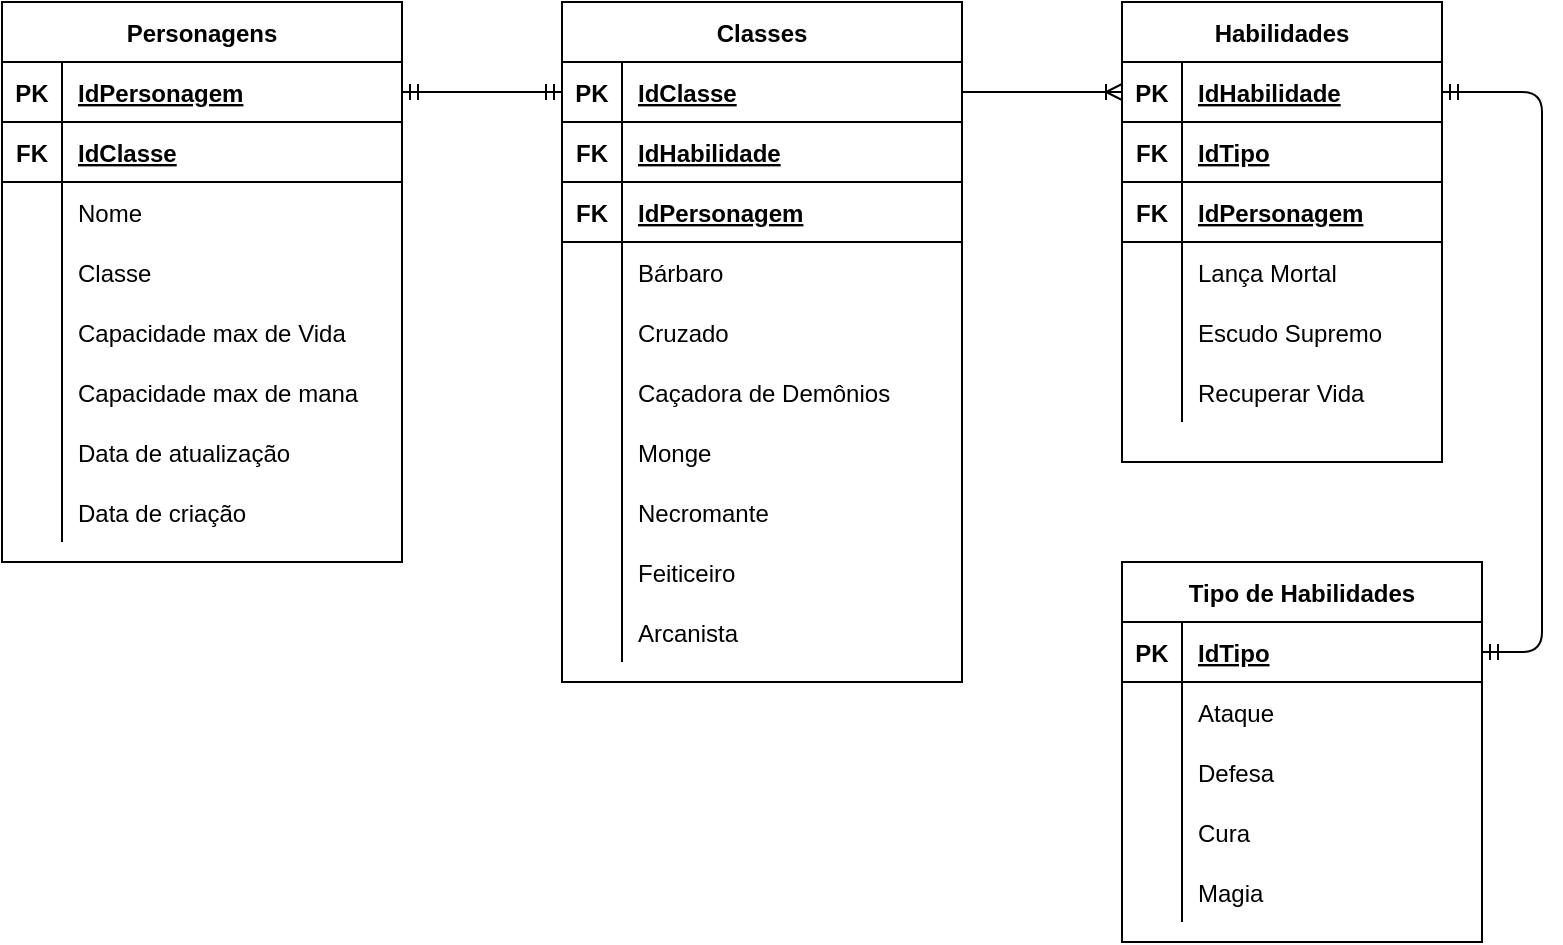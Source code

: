 <mxfile version="14.4.3" type="device"><diagram id="gcYbAWyNHhuwXPxhr9dT" name="Page-1"><mxGraphModel dx="1422" dy="794" grid="1" gridSize="10" guides="1" tooltips="1" connect="1" arrows="1" fold="1" page="1" pageScale="1" pageWidth="827" pageHeight="1169" math="0" shadow="0"><root><mxCell id="0"/><mxCell id="1" parent="0"/><mxCell id="EZDuazV457PI9Zc8e9fz-1" value="Tipo de Habilidades" style="shape=table;startSize=30;container=1;collapsible=1;childLayout=tableLayout;fixedRows=1;rowLines=0;fontStyle=1;align=center;resizeLast=1;" vertex="1" parent="1"><mxGeometry x="600" y="360" width="180" height="190" as="geometry"/></mxCell><mxCell id="EZDuazV457PI9Zc8e9fz-2" value="" style="shape=partialRectangle;collapsible=0;dropTarget=0;pointerEvents=0;fillColor=none;top=0;left=0;bottom=1;right=0;points=[[0,0.5],[1,0.5]];portConstraint=eastwest;" vertex="1" parent="EZDuazV457PI9Zc8e9fz-1"><mxGeometry y="30" width="180" height="30" as="geometry"/></mxCell><mxCell id="EZDuazV457PI9Zc8e9fz-3" value="PK" style="shape=partialRectangle;connectable=0;fillColor=none;top=0;left=0;bottom=0;right=0;fontStyle=1;overflow=hidden;" vertex="1" parent="EZDuazV457PI9Zc8e9fz-2"><mxGeometry width="30" height="30" as="geometry"/></mxCell><mxCell id="EZDuazV457PI9Zc8e9fz-4" value="IdTipo" style="shape=partialRectangle;connectable=0;fillColor=none;top=0;left=0;bottom=0;right=0;align=left;spacingLeft=6;fontStyle=5;overflow=hidden;" vertex="1" parent="EZDuazV457PI9Zc8e9fz-2"><mxGeometry x="30" width="150" height="30" as="geometry"/></mxCell><mxCell id="EZDuazV457PI9Zc8e9fz-5" value="" style="shape=partialRectangle;collapsible=0;dropTarget=0;pointerEvents=0;fillColor=none;top=0;left=0;bottom=0;right=0;points=[[0,0.5],[1,0.5]];portConstraint=eastwest;" vertex="1" parent="EZDuazV457PI9Zc8e9fz-1"><mxGeometry y="60" width="180" height="30" as="geometry"/></mxCell><mxCell id="EZDuazV457PI9Zc8e9fz-6" value="" style="shape=partialRectangle;connectable=0;fillColor=none;top=0;left=0;bottom=0;right=0;editable=1;overflow=hidden;" vertex="1" parent="EZDuazV457PI9Zc8e9fz-5"><mxGeometry width="30" height="30" as="geometry"/></mxCell><mxCell id="EZDuazV457PI9Zc8e9fz-7" value="Ataque" style="shape=partialRectangle;connectable=0;fillColor=none;top=0;left=0;bottom=0;right=0;align=left;spacingLeft=6;overflow=hidden;" vertex="1" parent="EZDuazV457PI9Zc8e9fz-5"><mxGeometry x="30" width="150" height="30" as="geometry"/></mxCell><mxCell id="EZDuazV457PI9Zc8e9fz-8" value="" style="shape=partialRectangle;collapsible=0;dropTarget=0;pointerEvents=0;fillColor=none;top=0;left=0;bottom=0;right=0;points=[[0,0.5],[1,0.5]];portConstraint=eastwest;" vertex="1" parent="EZDuazV457PI9Zc8e9fz-1"><mxGeometry y="90" width="180" height="30" as="geometry"/></mxCell><mxCell id="EZDuazV457PI9Zc8e9fz-9" value="" style="shape=partialRectangle;connectable=0;fillColor=none;top=0;left=0;bottom=0;right=0;editable=1;overflow=hidden;" vertex="1" parent="EZDuazV457PI9Zc8e9fz-8"><mxGeometry width="30" height="30" as="geometry"/></mxCell><mxCell id="EZDuazV457PI9Zc8e9fz-10" value="Defesa" style="shape=partialRectangle;connectable=0;fillColor=none;top=0;left=0;bottom=0;right=0;align=left;spacingLeft=6;overflow=hidden;" vertex="1" parent="EZDuazV457PI9Zc8e9fz-8"><mxGeometry x="30" width="150" height="30" as="geometry"/></mxCell><mxCell id="EZDuazV457PI9Zc8e9fz-11" value="" style="shape=partialRectangle;collapsible=0;dropTarget=0;pointerEvents=0;fillColor=none;top=0;left=0;bottom=0;right=0;points=[[0,0.5],[1,0.5]];portConstraint=eastwest;" vertex="1" parent="EZDuazV457PI9Zc8e9fz-1"><mxGeometry y="120" width="180" height="30" as="geometry"/></mxCell><mxCell id="EZDuazV457PI9Zc8e9fz-12" value="" style="shape=partialRectangle;connectable=0;fillColor=none;top=0;left=0;bottom=0;right=0;editable=1;overflow=hidden;" vertex="1" parent="EZDuazV457PI9Zc8e9fz-11"><mxGeometry width="30" height="30" as="geometry"/></mxCell><mxCell id="EZDuazV457PI9Zc8e9fz-13" value="Cura" style="shape=partialRectangle;connectable=0;fillColor=none;top=0;left=0;bottom=0;right=0;align=left;spacingLeft=6;overflow=hidden;" vertex="1" parent="EZDuazV457PI9Zc8e9fz-11"><mxGeometry x="30" width="150" height="30" as="geometry"/></mxCell><mxCell id="EZDuazV457PI9Zc8e9fz-14" value="" style="shape=partialRectangle;collapsible=0;dropTarget=0;pointerEvents=0;fillColor=none;top=0;left=0;bottom=0;right=0;points=[[0,0.5],[1,0.5]];portConstraint=eastwest;" vertex="1" parent="EZDuazV457PI9Zc8e9fz-1"><mxGeometry y="150" width="180" height="30" as="geometry"/></mxCell><mxCell id="EZDuazV457PI9Zc8e9fz-15" value="" style="shape=partialRectangle;connectable=0;fillColor=none;top=0;left=0;bottom=0;right=0;editable=1;overflow=hidden;" vertex="1" parent="EZDuazV457PI9Zc8e9fz-14"><mxGeometry width="30" height="30" as="geometry"/></mxCell><mxCell id="EZDuazV457PI9Zc8e9fz-16" value="Magia" style="shape=partialRectangle;connectable=0;fillColor=none;top=0;left=0;bottom=0;right=0;align=left;spacingLeft=6;overflow=hidden;" vertex="1" parent="EZDuazV457PI9Zc8e9fz-14"><mxGeometry x="30" width="150" height="30" as="geometry"/></mxCell><mxCell id="EZDuazV457PI9Zc8e9fz-17" value="Habilidades" style="shape=table;startSize=30;container=1;collapsible=1;childLayout=tableLayout;fixedRows=1;rowLines=0;fontStyle=1;align=center;resizeLast=1;" vertex="1" parent="1"><mxGeometry x="600" y="80" width="160" height="230" as="geometry"/></mxCell><mxCell id="EZDuazV457PI9Zc8e9fz-18" value="" style="shape=partialRectangle;collapsible=0;dropTarget=0;pointerEvents=0;fillColor=none;top=0;left=0;bottom=1;right=0;points=[[0,0.5],[1,0.5]];portConstraint=eastwest;" vertex="1" parent="EZDuazV457PI9Zc8e9fz-17"><mxGeometry y="30" width="160" height="30" as="geometry"/></mxCell><mxCell id="EZDuazV457PI9Zc8e9fz-19" value="PK" style="shape=partialRectangle;connectable=0;fillColor=none;top=0;left=0;bottom=0;right=0;fontStyle=1;overflow=hidden;" vertex="1" parent="EZDuazV457PI9Zc8e9fz-18"><mxGeometry width="30" height="30" as="geometry"/></mxCell><mxCell id="EZDuazV457PI9Zc8e9fz-20" value="IdHabilidade" style="shape=partialRectangle;connectable=0;fillColor=none;top=0;left=0;bottom=0;right=0;align=left;spacingLeft=6;fontStyle=5;overflow=hidden;" vertex="1" parent="EZDuazV457PI9Zc8e9fz-18"><mxGeometry x="30" width="130" height="30" as="geometry"/></mxCell><mxCell id="EZDuazV457PI9Zc8e9fz-30" value="" style="shape=partialRectangle;collapsible=0;dropTarget=0;pointerEvents=0;fillColor=none;top=0;left=0;bottom=1;right=0;points=[[0,0.5],[1,0.5]];portConstraint=eastwest;" vertex="1" parent="EZDuazV457PI9Zc8e9fz-17"><mxGeometry y="60" width="160" height="30" as="geometry"/></mxCell><mxCell id="EZDuazV457PI9Zc8e9fz-31" value="FK" style="shape=partialRectangle;connectable=0;fillColor=none;top=0;left=0;bottom=0;right=0;fontStyle=1;overflow=hidden;" vertex="1" parent="EZDuazV457PI9Zc8e9fz-30"><mxGeometry width="30" height="30" as="geometry"/></mxCell><mxCell id="EZDuazV457PI9Zc8e9fz-32" value="IdTipo" style="shape=partialRectangle;connectable=0;fillColor=none;top=0;left=0;bottom=0;right=0;align=left;spacingLeft=6;fontStyle=5;overflow=hidden;" vertex="1" parent="EZDuazV457PI9Zc8e9fz-30"><mxGeometry x="30" width="130" height="30" as="geometry"/></mxCell><mxCell id="EZDuazV457PI9Zc8e9fz-92" value="" style="shape=partialRectangle;collapsible=0;dropTarget=0;pointerEvents=0;fillColor=none;top=0;left=0;bottom=1;right=0;points=[[0,0.5],[1,0.5]];portConstraint=eastwest;" vertex="1" parent="EZDuazV457PI9Zc8e9fz-17"><mxGeometry y="90" width="160" height="30" as="geometry"/></mxCell><mxCell id="EZDuazV457PI9Zc8e9fz-93" value="FK" style="shape=partialRectangle;connectable=0;fillColor=none;top=0;left=0;bottom=0;right=0;fontStyle=1;overflow=hidden;" vertex="1" parent="EZDuazV457PI9Zc8e9fz-92"><mxGeometry width="30" height="30" as="geometry"/></mxCell><mxCell id="EZDuazV457PI9Zc8e9fz-94" value="IdPersonagem" style="shape=partialRectangle;connectable=0;fillColor=none;top=0;left=0;bottom=0;right=0;align=left;spacingLeft=6;fontStyle=5;overflow=hidden;" vertex="1" parent="EZDuazV457PI9Zc8e9fz-92"><mxGeometry x="30" width="130" height="30" as="geometry"/></mxCell><mxCell id="EZDuazV457PI9Zc8e9fz-21" value="" style="shape=partialRectangle;collapsible=0;dropTarget=0;pointerEvents=0;fillColor=none;top=0;left=0;bottom=0;right=0;points=[[0,0.5],[1,0.5]];portConstraint=eastwest;" vertex="1" parent="EZDuazV457PI9Zc8e9fz-17"><mxGeometry y="120" width="160" height="30" as="geometry"/></mxCell><mxCell id="EZDuazV457PI9Zc8e9fz-22" value="" style="shape=partialRectangle;connectable=0;fillColor=none;top=0;left=0;bottom=0;right=0;editable=1;overflow=hidden;" vertex="1" parent="EZDuazV457PI9Zc8e9fz-21"><mxGeometry width="30" height="30" as="geometry"/></mxCell><mxCell id="EZDuazV457PI9Zc8e9fz-23" value="Lança Mortal" style="shape=partialRectangle;connectable=0;fillColor=none;top=0;left=0;bottom=0;right=0;align=left;spacingLeft=6;overflow=hidden;" vertex="1" parent="EZDuazV457PI9Zc8e9fz-21"><mxGeometry x="30" width="130" height="30" as="geometry"/></mxCell><mxCell id="EZDuazV457PI9Zc8e9fz-24" value="" style="shape=partialRectangle;collapsible=0;dropTarget=0;pointerEvents=0;fillColor=none;top=0;left=0;bottom=0;right=0;points=[[0,0.5],[1,0.5]];portConstraint=eastwest;" vertex="1" parent="EZDuazV457PI9Zc8e9fz-17"><mxGeometry y="150" width="160" height="30" as="geometry"/></mxCell><mxCell id="EZDuazV457PI9Zc8e9fz-25" value="" style="shape=partialRectangle;connectable=0;fillColor=none;top=0;left=0;bottom=0;right=0;editable=1;overflow=hidden;" vertex="1" parent="EZDuazV457PI9Zc8e9fz-24"><mxGeometry width="30" height="30" as="geometry"/></mxCell><mxCell id="EZDuazV457PI9Zc8e9fz-26" value="Escudo Supremo" style="shape=partialRectangle;connectable=0;fillColor=none;top=0;left=0;bottom=0;right=0;align=left;spacingLeft=6;overflow=hidden;" vertex="1" parent="EZDuazV457PI9Zc8e9fz-24"><mxGeometry x="30" width="130" height="30" as="geometry"/></mxCell><mxCell id="EZDuazV457PI9Zc8e9fz-27" value="" style="shape=partialRectangle;collapsible=0;dropTarget=0;pointerEvents=0;fillColor=none;top=0;left=0;bottom=0;right=0;points=[[0,0.5],[1,0.5]];portConstraint=eastwest;" vertex="1" parent="EZDuazV457PI9Zc8e9fz-17"><mxGeometry y="180" width="160" height="30" as="geometry"/></mxCell><mxCell id="EZDuazV457PI9Zc8e9fz-28" value="" style="shape=partialRectangle;connectable=0;fillColor=none;top=0;left=0;bottom=0;right=0;editable=1;overflow=hidden;" vertex="1" parent="EZDuazV457PI9Zc8e9fz-27"><mxGeometry width="30" height="30" as="geometry"/></mxCell><mxCell id="EZDuazV457PI9Zc8e9fz-29" value="Recuperar Vida" style="shape=partialRectangle;connectable=0;fillColor=none;top=0;left=0;bottom=0;right=0;align=left;spacingLeft=6;overflow=hidden;" vertex="1" parent="EZDuazV457PI9Zc8e9fz-27"><mxGeometry x="30" width="130" height="30" as="geometry"/></mxCell><mxCell id="EZDuazV457PI9Zc8e9fz-36" value="Classes" style="shape=table;startSize=30;container=1;collapsible=1;childLayout=tableLayout;fixedRows=1;rowLines=0;fontStyle=1;align=center;resizeLast=1;" vertex="1" parent="1"><mxGeometry x="320" y="80" width="200" height="340" as="geometry"/></mxCell><mxCell id="EZDuazV457PI9Zc8e9fz-37" value="" style="shape=partialRectangle;collapsible=0;dropTarget=0;pointerEvents=0;fillColor=none;top=0;left=0;bottom=1;right=0;points=[[0,0.5],[1,0.5]];portConstraint=eastwest;" vertex="1" parent="EZDuazV457PI9Zc8e9fz-36"><mxGeometry y="30" width="200" height="30" as="geometry"/></mxCell><mxCell id="EZDuazV457PI9Zc8e9fz-38" value="PK" style="shape=partialRectangle;connectable=0;fillColor=none;top=0;left=0;bottom=0;right=0;fontStyle=1;overflow=hidden;" vertex="1" parent="EZDuazV457PI9Zc8e9fz-37"><mxGeometry width="30" height="30" as="geometry"/></mxCell><mxCell id="EZDuazV457PI9Zc8e9fz-39" value="IdClasse" style="shape=partialRectangle;connectable=0;fillColor=none;top=0;left=0;bottom=0;right=0;align=left;spacingLeft=6;fontStyle=5;overflow=hidden;" vertex="1" parent="EZDuazV457PI9Zc8e9fz-37"><mxGeometry x="30" width="170" height="30" as="geometry"/></mxCell><mxCell id="EZDuazV457PI9Zc8e9fz-61" value="" style="shape=partialRectangle;collapsible=0;dropTarget=0;pointerEvents=0;fillColor=none;top=0;left=0;bottom=1;right=0;points=[[0,0.5],[1,0.5]];portConstraint=eastwest;" vertex="1" parent="EZDuazV457PI9Zc8e9fz-36"><mxGeometry y="60" width="200" height="30" as="geometry"/></mxCell><mxCell id="EZDuazV457PI9Zc8e9fz-62" value="FK" style="shape=partialRectangle;connectable=0;fillColor=none;top=0;left=0;bottom=0;right=0;fontStyle=1;overflow=hidden;" vertex="1" parent="EZDuazV457PI9Zc8e9fz-61"><mxGeometry width="30" height="30" as="geometry"/></mxCell><mxCell id="EZDuazV457PI9Zc8e9fz-63" value="IdHabilidade" style="shape=partialRectangle;connectable=0;fillColor=none;top=0;left=0;bottom=0;right=0;align=left;spacingLeft=6;fontStyle=5;overflow=hidden;" vertex="1" parent="EZDuazV457PI9Zc8e9fz-61"><mxGeometry x="30" width="170" height="30" as="geometry"/></mxCell><mxCell id="EZDuazV457PI9Zc8e9fz-89" value="" style="shape=partialRectangle;collapsible=0;dropTarget=0;pointerEvents=0;fillColor=none;top=0;left=0;bottom=1;right=0;points=[[0,0.5],[1,0.5]];portConstraint=eastwest;" vertex="1" parent="EZDuazV457PI9Zc8e9fz-36"><mxGeometry y="90" width="200" height="30" as="geometry"/></mxCell><mxCell id="EZDuazV457PI9Zc8e9fz-90" value="FK" style="shape=partialRectangle;connectable=0;fillColor=none;top=0;left=0;bottom=0;right=0;fontStyle=1;overflow=hidden;" vertex="1" parent="EZDuazV457PI9Zc8e9fz-89"><mxGeometry width="30" height="30" as="geometry"/></mxCell><mxCell id="EZDuazV457PI9Zc8e9fz-91" value="IdPersonagem" style="shape=partialRectangle;connectable=0;fillColor=none;top=0;left=0;bottom=0;right=0;align=left;spacingLeft=6;fontStyle=5;overflow=hidden;" vertex="1" parent="EZDuazV457PI9Zc8e9fz-89"><mxGeometry x="30" width="170" height="30" as="geometry"/></mxCell><mxCell id="EZDuazV457PI9Zc8e9fz-40" value="" style="shape=partialRectangle;collapsible=0;dropTarget=0;pointerEvents=0;fillColor=none;top=0;left=0;bottom=0;right=0;points=[[0,0.5],[1,0.5]];portConstraint=eastwest;" vertex="1" parent="EZDuazV457PI9Zc8e9fz-36"><mxGeometry y="120" width="200" height="30" as="geometry"/></mxCell><mxCell id="EZDuazV457PI9Zc8e9fz-41" value="" style="shape=partialRectangle;connectable=0;fillColor=none;top=0;left=0;bottom=0;right=0;editable=1;overflow=hidden;" vertex="1" parent="EZDuazV457PI9Zc8e9fz-40"><mxGeometry width="30" height="30" as="geometry"/></mxCell><mxCell id="EZDuazV457PI9Zc8e9fz-42" value="Bárbaro" style="shape=partialRectangle;connectable=0;fillColor=none;top=0;left=0;bottom=0;right=0;align=left;spacingLeft=6;overflow=hidden;" vertex="1" parent="EZDuazV457PI9Zc8e9fz-40"><mxGeometry x="30" width="170" height="30" as="geometry"/></mxCell><mxCell id="EZDuazV457PI9Zc8e9fz-43" value="" style="shape=partialRectangle;collapsible=0;dropTarget=0;pointerEvents=0;fillColor=none;top=0;left=0;bottom=0;right=0;points=[[0,0.5],[1,0.5]];portConstraint=eastwest;" vertex="1" parent="EZDuazV457PI9Zc8e9fz-36"><mxGeometry y="150" width="200" height="30" as="geometry"/></mxCell><mxCell id="EZDuazV457PI9Zc8e9fz-44" value="" style="shape=partialRectangle;connectable=0;fillColor=none;top=0;left=0;bottom=0;right=0;editable=1;overflow=hidden;" vertex="1" parent="EZDuazV457PI9Zc8e9fz-43"><mxGeometry width="30" height="30" as="geometry"/></mxCell><mxCell id="EZDuazV457PI9Zc8e9fz-45" value="Cruzado" style="shape=partialRectangle;connectable=0;fillColor=none;top=0;left=0;bottom=0;right=0;align=left;spacingLeft=6;overflow=hidden;" vertex="1" parent="EZDuazV457PI9Zc8e9fz-43"><mxGeometry x="30" width="170" height="30" as="geometry"/></mxCell><mxCell id="EZDuazV457PI9Zc8e9fz-46" value="" style="shape=partialRectangle;collapsible=0;dropTarget=0;pointerEvents=0;fillColor=none;top=0;left=0;bottom=0;right=0;points=[[0,0.5],[1,0.5]];portConstraint=eastwest;" vertex="1" parent="EZDuazV457PI9Zc8e9fz-36"><mxGeometry y="180" width="200" height="30" as="geometry"/></mxCell><mxCell id="EZDuazV457PI9Zc8e9fz-47" value="" style="shape=partialRectangle;connectable=0;fillColor=none;top=0;left=0;bottom=0;right=0;editable=1;overflow=hidden;" vertex="1" parent="EZDuazV457PI9Zc8e9fz-46"><mxGeometry width="30" height="30" as="geometry"/></mxCell><mxCell id="EZDuazV457PI9Zc8e9fz-48" value="Caçadora de Demônios" style="shape=partialRectangle;connectable=0;fillColor=none;top=0;left=0;bottom=0;right=0;align=left;spacingLeft=6;overflow=hidden;" vertex="1" parent="EZDuazV457PI9Zc8e9fz-46"><mxGeometry x="30" width="170" height="30" as="geometry"/></mxCell><mxCell id="EZDuazV457PI9Zc8e9fz-49" value="" style="shape=partialRectangle;collapsible=0;dropTarget=0;pointerEvents=0;fillColor=none;top=0;left=0;bottom=0;right=0;points=[[0,0.5],[1,0.5]];portConstraint=eastwest;" vertex="1" parent="EZDuazV457PI9Zc8e9fz-36"><mxGeometry y="210" width="200" height="30" as="geometry"/></mxCell><mxCell id="EZDuazV457PI9Zc8e9fz-50" value="" style="shape=partialRectangle;connectable=0;fillColor=none;top=0;left=0;bottom=0;right=0;editable=1;overflow=hidden;" vertex="1" parent="EZDuazV457PI9Zc8e9fz-49"><mxGeometry width="30" height="30" as="geometry"/></mxCell><mxCell id="EZDuazV457PI9Zc8e9fz-51" value="Monge" style="shape=partialRectangle;connectable=0;fillColor=none;top=0;left=0;bottom=0;right=0;align=left;spacingLeft=6;overflow=hidden;" vertex="1" parent="EZDuazV457PI9Zc8e9fz-49"><mxGeometry x="30" width="170" height="30" as="geometry"/></mxCell><mxCell id="EZDuazV457PI9Zc8e9fz-52" value="" style="shape=partialRectangle;collapsible=0;dropTarget=0;pointerEvents=0;fillColor=none;top=0;left=0;bottom=0;right=0;points=[[0,0.5],[1,0.5]];portConstraint=eastwest;" vertex="1" parent="EZDuazV457PI9Zc8e9fz-36"><mxGeometry y="240" width="200" height="30" as="geometry"/></mxCell><mxCell id="EZDuazV457PI9Zc8e9fz-53" value="" style="shape=partialRectangle;connectable=0;fillColor=none;top=0;left=0;bottom=0;right=0;editable=1;overflow=hidden;" vertex="1" parent="EZDuazV457PI9Zc8e9fz-52"><mxGeometry width="30" height="30" as="geometry"/></mxCell><mxCell id="EZDuazV457PI9Zc8e9fz-54" value="Necromante" style="shape=partialRectangle;connectable=0;fillColor=none;top=0;left=0;bottom=0;right=0;align=left;spacingLeft=6;overflow=hidden;" vertex="1" parent="EZDuazV457PI9Zc8e9fz-52"><mxGeometry x="30" width="170" height="30" as="geometry"/></mxCell><mxCell id="EZDuazV457PI9Zc8e9fz-55" value="" style="shape=partialRectangle;collapsible=0;dropTarget=0;pointerEvents=0;fillColor=none;top=0;left=0;bottom=0;right=0;points=[[0,0.5],[1,0.5]];portConstraint=eastwest;" vertex="1" parent="EZDuazV457PI9Zc8e9fz-36"><mxGeometry y="270" width="200" height="30" as="geometry"/></mxCell><mxCell id="EZDuazV457PI9Zc8e9fz-56" value="" style="shape=partialRectangle;connectable=0;fillColor=none;top=0;left=0;bottom=0;right=0;editable=1;overflow=hidden;" vertex="1" parent="EZDuazV457PI9Zc8e9fz-55"><mxGeometry width="30" height="30" as="geometry"/></mxCell><mxCell id="EZDuazV457PI9Zc8e9fz-57" value="Feiticeiro" style="shape=partialRectangle;connectable=0;fillColor=none;top=0;left=0;bottom=0;right=0;align=left;spacingLeft=6;overflow=hidden;" vertex="1" parent="EZDuazV457PI9Zc8e9fz-55"><mxGeometry x="30" width="170" height="30" as="geometry"/></mxCell><mxCell id="EZDuazV457PI9Zc8e9fz-58" value="" style="shape=partialRectangle;collapsible=0;dropTarget=0;pointerEvents=0;fillColor=none;top=0;left=0;bottom=0;right=0;points=[[0,0.5],[1,0.5]];portConstraint=eastwest;" vertex="1" parent="EZDuazV457PI9Zc8e9fz-36"><mxGeometry y="300" width="200" height="30" as="geometry"/></mxCell><mxCell id="EZDuazV457PI9Zc8e9fz-59" value="" style="shape=partialRectangle;connectable=0;fillColor=none;top=0;left=0;bottom=0;right=0;editable=1;overflow=hidden;" vertex="1" parent="EZDuazV457PI9Zc8e9fz-58"><mxGeometry width="30" height="30" as="geometry"/></mxCell><mxCell id="EZDuazV457PI9Zc8e9fz-60" value="Arcanista" style="shape=partialRectangle;connectable=0;fillColor=none;top=0;left=0;bottom=0;right=0;align=left;spacingLeft=6;overflow=hidden;" vertex="1" parent="EZDuazV457PI9Zc8e9fz-58"><mxGeometry x="30" width="170" height="30" as="geometry"/></mxCell><mxCell id="EZDuazV457PI9Zc8e9fz-64" value="Personagens" style="shape=table;startSize=30;container=1;collapsible=1;childLayout=tableLayout;fixedRows=1;rowLines=0;fontStyle=1;align=center;resizeLast=1;" vertex="1" parent="1"><mxGeometry x="40" y="80" width="200" height="280" as="geometry"/></mxCell><mxCell id="EZDuazV457PI9Zc8e9fz-65" value="" style="shape=partialRectangle;collapsible=0;dropTarget=0;pointerEvents=0;fillColor=none;top=0;left=0;bottom=1;right=0;points=[[0,0.5],[1,0.5]];portConstraint=eastwest;" vertex="1" parent="EZDuazV457PI9Zc8e9fz-64"><mxGeometry y="30" width="200" height="30" as="geometry"/></mxCell><mxCell id="EZDuazV457PI9Zc8e9fz-66" value="PK" style="shape=partialRectangle;connectable=0;fillColor=none;top=0;left=0;bottom=0;right=0;fontStyle=1;overflow=hidden;" vertex="1" parent="EZDuazV457PI9Zc8e9fz-65"><mxGeometry width="30" height="30" as="geometry"/></mxCell><mxCell id="EZDuazV457PI9Zc8e9fz-67" value="IdPersonagem" style="shape=partialRectangle;connectable=0;fillColor=none;top=0;left=0;bottom=0;right=0;align=left;spacingLeft=6;fontStyle=5;overflow=hidden;" vertex="1" parent="EZDuazV457PI9Zc8e9fz-65"><mxGeometry x="30" width="170" height="30" as="geometry"/></mxCell><mxCell id="EZDuazV457PI9Zc8e9fz-77" value="" style="shape=partialRectangle;collapsible=0;dropTarget=0;pointerEvents=0;fillColor=none;top=0;left=0;bottom=1;right=0;points=[[0,0.5],[1,0.5]];portConstraint=eastwest;" vertex="1" parent="EZDuazV457PI9Zc8e9fz-64"><mxGeometry y="60" width="200" height="30" as="geometry"/></mxCell><mxCell id="EZDuazV457PI9Zc8e9fz-78" value="FK" style="shape=partialRectangle;connectable=0;fillColor=none;top=0;left=0;bottom=0;right=0;fontStyle=1;overflow=hidden;" vertex="1" parent="EZDuazV457PI9Zc8e9fz-77"><mxGeometry width="30" height="30" as="geometry"/></mxCell><mxCell id="EZDuazV457PI9Zc8e9fz-79" value="IdClasse" style="shape=partialRectangle;connectable=0;fillColor=none;top=0;left=0;bottom=0;right=0;align=left;spacingLeft=6;fontStyle=5;overflow=hidden;" vertex="1" parent="EZDuazV457PI9Zc8e9fz-77"><mxGeometry x="30" width="170" height="30" as="geometry"/></mxCell><mxCell id="EZDuazV457PI9Zc8e9fz-68" value="" style="shape=partialRectangle;collapsible=0;dropTarget=0;pointerEvents=0;fillColor=none;top=0;left=0;bottom=0;right=0;points=[[0,0.5],[1,0.5]];portConstraint=eastwest;" vertex="1" parent="EZDuazV457PI9Zc8e9fz-64"><mxGeometry y="90" width="200" height="30" as="geometry"/></mxCell><mxCell id="EZDuazV457PI9Zc8e9fz-69" value="" style="shape=partialRectangle;connectable=0;fillColor=none;top=0;left=0;bottom=0;right=0;editable=1;overflow=hidden;" vertex="1" parent="EZDuazV457PI9Zc8e9fz-68"><mxGeometry width="30" height="30" as="geometry"/></mxCell><mxCell id="EZDuazV457PI9Zc8e9fz-70" value="Nome" style="shape=partialRectangle;connectable=0;fillColor=none;top=0;left=0;bottom=0;right=0;align=left;spacingLeft=6;overflow=hidden;" vertex="1" parent="EZDuazV457PI9Zc8e9fz-68"><mxGeometry x="30" width="170" height="30" as="geometry"/></mxCell><mxCell id="EZDuazV457PI9Zc8e9fz-86" value="" style="shape=partialRectangle;collapsible=0;dropTarget=0;pointerEvents=0;fillColor=none;top=0;left=0;bottom=0;right=0;points=[[0,0.5],[1,0.5]];portConstraint=eastwest;" vertex="1" parent="EZDuazV457PI9Zc8e9fz-64"><mxGeometry y="120" width="200" height="30" as="geometry"/></mxCell><mxCell id="EZDuazV457PI9Zc8e9fz-87" value="" style="shape=partialRectangle;connectable=0;fillColor=none;top=0;left=0;bottom=0;right=0;editable=1;overflow=hidden;" vertex="1" parent="EZDuazV457PI9Zc8e9fz-86"><mxGeometry width="30" height="30" as="geometry"/></mxCell><mxCell id="EZDuazV457PI9Zc8e9fz-88" value="Classe" style="shape=partialRectangle;connectable=0;fillColor=none;top=0;left=0;bottom=0;right=0;align=left;spacingLeft=6;overflow=hidden;" vertex="1" parent="EZDuazV457PI9Zc8e9fz-86"><mxGeometry x="30" width="170" height="30" as="geometry"/></mxCell><mxCell id="EZDuazV457PI9Zc8e9fz-71" value="" style="shape=partialRectangle;collapsible=0;dropTarget=0;pointerEvents=0;fillColor=none;top=0;left=0;bottom=0;right=0;points=[[0,0.5],[1,0.5]];portConstraint=eastwest;" vertex="1" parent="EZDuazV457PI9Zc8e9fz-64"><mxGeometry y="150" width="200" height="30" as="geometry"/></mxCell><mxCell id="EZDuazV457PI9Zc8e9fz-72" value="" style="shape=partialRectangle;connectable=0;fillColor=none;top=0;left=0;bottom=0;right=0;editable=1;overflow=hidden;" vertex="1" parent="EZDuazV457PI9Zc8e9fz-71"><mxGeometry width="30" height="30" as="geometry"/></mxCell><mxCell id="EZDuazV457PI9Zc8e9fz-73" value="Capacidade max de Vida" style="shape=partialRectangle;connectable=0;fillColor=none;top=0;left=0;bottom=0;right=0;align=left;spacingLeft=6;overflow=hidden;" vertex="1" parent="EZDuazV457PI9Zc8e9fz-71"><mxGeometry x="30" width="170" height="30" as="geometry"/></mxCell><mxCell id="EZDuazV457PI9Zc8e9fz-74" value="" style="shape=partialRectangle;collapsible=0;dropTarget=0;pointerEvents=0;fillColor=none;top=0;left=0;bottom=0;right=0;points=[[0,0.5],[1,0.5]];portConstraint=eastwest;" vertex="1" parent="EZDuazV457PI9Zc8e9fz-64"><mxGeometry y="180" width="200" height="30" as="geometry"/></mxCell><mxCell id="EZDuazV457PI9Zc8e9fz-75" value="" style="shape=partialRectangle;connectable=0;fillColor=none;top=0;left=0;bottom=0;right=0;editable=1;overflow=hidden;" vertex="1" parent="EZDuazV457PI9Zc8e9fz-74"><mxGeometry width="30" height="30" as="geometry"/></mxCell><mxCell id="EZDuazV457PI9Zc8e9fz-76" value="Capacidade max de mana" style="shape=partialRectangle;connectable=0;fillColor=none;top=0;left=0;bottom=0;right=0;align=left;spacingLeft=6;overflow=hidden;" vertex="1" parent="EZDuazV457PI9Zc8e9fz-74"><mxGeometry x="30" width="170" height="30" as="geometry"/></mxCell><mxCell id="EZDuazV457PI9Zc8e9fz-80" value="" style="shape=partialRectangle;collapsible=0;dropTarget=0;pointerEvents=0;fillColor=none;top=0;left=0;bottom=0;right=0;points=[[0,0.5],[1,0.5]];portConstraint=eastwest;" vertex="1" parent="EZDuazV457PI9Zc8e9fz-64"><mxGeometry y="210" width="200" height="30" as="geometry"/></mxCell><mxCell id="EZDuazV457PI9Zc8e9fz-81" value="" style="shape=partialRectangle;connectable=0;fillColor=none;top=0;left=0;bottom=0;right=0;editable=1;overflow=hidden;" vertex="1" parent="EZDuazV457PI9Zc8e9fz-80"><mxGeometry width="30" height="30" as="geometry"/></mxCell><mxCell id="EZDuazV457PI9Zc8e9fz-82" value="Data de atualização" style="shape=partialRectangle;connectable=0;fillColor=none;top=0;left=0;bottom=0;right=0;align=left;spacingLeft=6;overflow=hidden;" vertex="1" parent="EZDuazV457PI9Zc8e9fz-80"><mxGeometry x="30" width="170" height="30" as="geometry"/></mxCell><mxCell id="EZDuazV457PI9Zc8e9fz-83" value="" style="shape=partialRectangle;collapsible=0;dropTarget=0;pointerEvents=0;fillColor=none;top=0;left=0;bottom=0;right=0;points=[[0,0.5],[1,0.5]];portConstraint=eastwest;" vertex="1" parent="EZDuazV457PI9Zc8e9fz-64"><mxGeometry y="240" width="200" height="30" as="geometry"/></mxCell><mxCell id="EZDuazV457PI9Zc8e9fz-84" value="" style="shape=partialRectangle;connectable=0;fillColor=none;top=0;left=0;bottom=0;right=0;editable=1;overflow=hidden;" vertex="1" parent="EZDuazV457PI9Zc8e9fz-83"><mxGeometry width="30" height="30" as="geometry"/></mxCell><mxCell id="EZDuazV457PI9Zc8e9fz-85" value="Data de criação" style="shape=partialRectangle;connectable=0;fillColor=none;top=0;left=0;bottom=0;right=0;align=left;spacingLeft=6;overflow=hidden;" vertex="1" parent="EZDuazV457PI9Zc8e9fz-83"><mxGeometry x="30" width="170" height="30" as="geometry"/></mxCell><mxCell id="EZDuazV457PI9Zc8e9fz-95" value="" style="edgeStyle=entityRelationEdgeStyle;fontSize=12;html=1;endArrow=ERmandOne;startArrow=ERmandOne;exitX=1;exitY=0.5;exitDx=0;exitDy=0;entryX=0;entryY=0.5;entryDx=0;entryDy=0;" edge="1" parent="1" source="EZDuazV457PI9Zc8e9fz-65" target="EZDuazV457PI9Zc8e9fz-37"><mxGeometry width="100" height="100" relative="1" as="geometry"><mxPoint x="230" y="230" as="sourcePoint"/><mxPoint x="330" y="130" as="targetPoint"/></mxGeometry></mxCell><mxCell id="EZDuazV457PI9Zc8e9fz-97" value="" style="edgeStyle=entityRelationEdgeStyle;fontSize=12;html=1;endArrow=ERoneToMany;exitX=1;exitY=0.5;exitDx=0;exitDy=0;entryX=0;entryY=0.5;entryDx=0;entryDy=0;" edge="1" parent="1" source="EZDuazV457PI9Zc8e9fz-37" target="EZDuazV457PI9Zc8e9fz-18"><mxGeometry width="100" height="100" relative="1" as="geometry"><mxPoint x="570" y="420" as="sourcePoint"/><mxPoint x="670" y="320" as="targetPoint"/></mxGeometry></mxCell><mxCell id="EZDuazV457PI9Zc8e9fz-98" value="" style="edgeStyle=entityRelationEdgeStyle;fontSize=12;html=1;endArrow=ERmandOne;startArrow=ERmandOne;exitX=1;exitY=0.5;exitDx=0;exitDy=0;" edge="1" parent="1" source="EZDuazV457PI9Zc8e9fz-18" target="EZDuazV457PI9Zc8e9fz-2"><mxGeometry width="100" height="100" relative="1" as="geometry"><mxPoint x="360" y="710" as="sourcePoint"/><mxPoint x="460" y="610" as="targetPoint"/></mxGeometry></mxCell></root></mxGraphModel></diagram></mxfile>